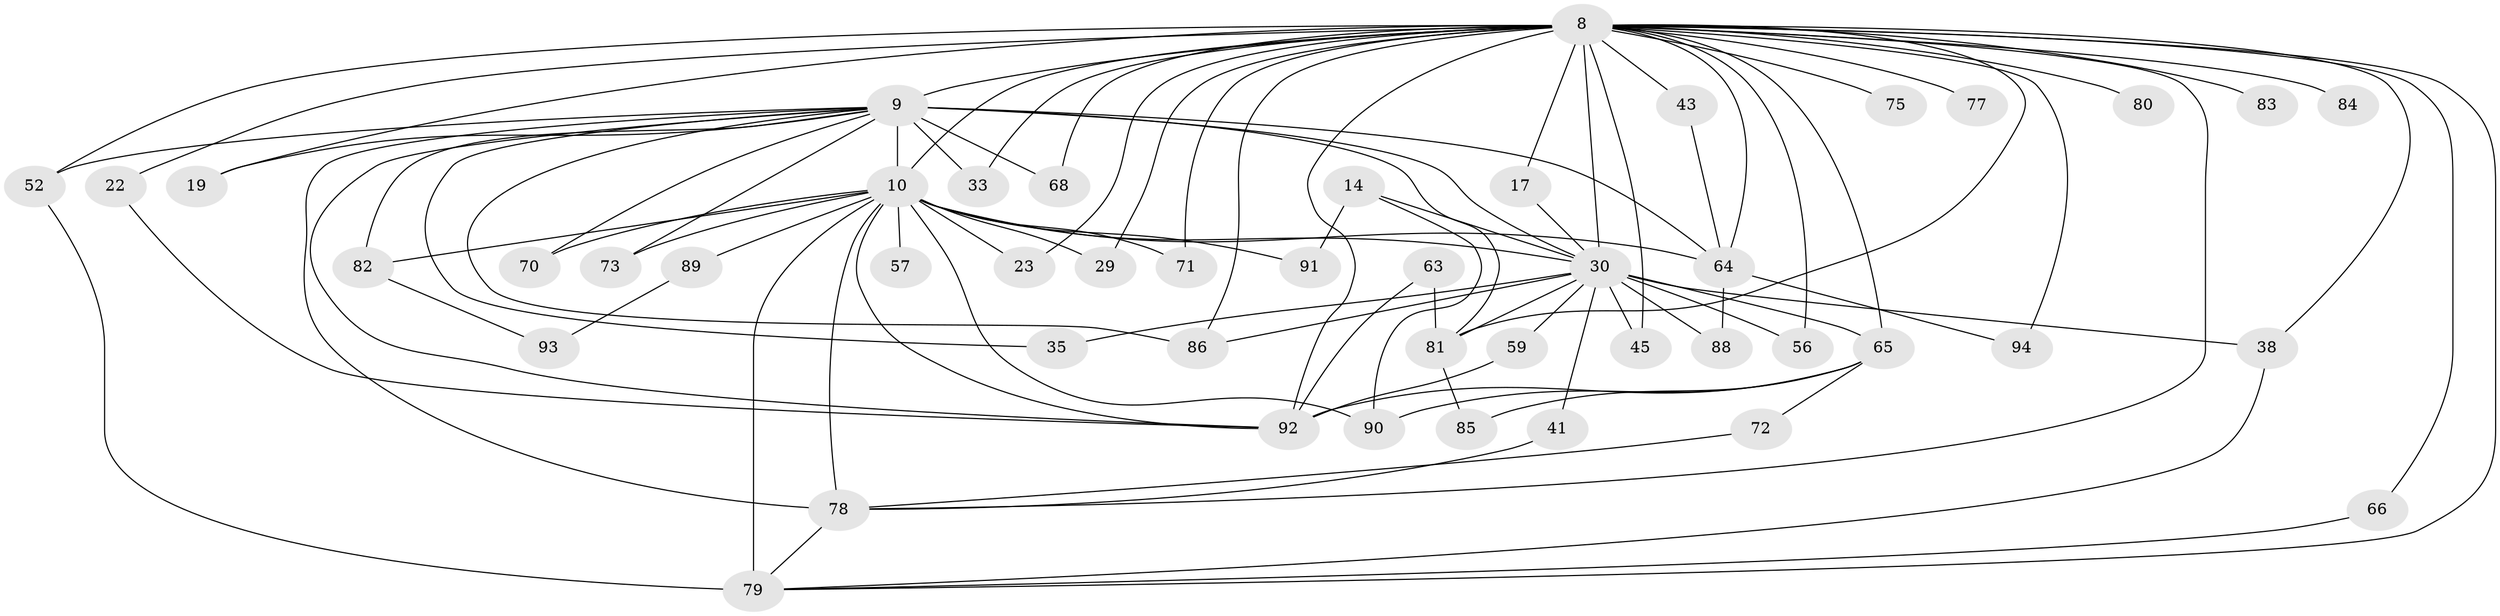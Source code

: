// original degree distribution, {32: 0.010638297872340425, 17: 0.010638297872340425, 14: 0.010638297872340425, 19: 0.010638297872340425, 16: 0.02127659574468085, 22: 0.010638297872340425, 13: 0.010638297872340425, 25: 0.010638297872340425, 20: 0.010638297872340425, 9: 0.010638297872340425, 4: 0.07446808510638298, 5: 0.0425531914893617, 3: 0.2765957446808511, 2: 0.4787234042553192, 7: 0.010638297872340425}
// Generated by graph-tools (version 1.1) at 2025/46/03/09/25 04:46:16]
// undirected, 47 vertices, 94 edges
graph export_dot {
graph [start="1"]
  node [color=gray90,style=filled];
  8 [super="+1"];
  9 [super="+6"];
  10 [super="+2+7"];
  14;
  17;
  19;
  22;
  23;
  29;
  30 [super="+5"];
  33 [super="+16"];
  35;
  38;
  41;
  43 [super="+37"];
  45;
  52 [super="+27"];
  56;
  57;
  59 [super="+58"];
  63;
  64 [super="+50"];
  65 [super="+46+44"];
  66;
  68 [super="+21"];
  70 [super="+28"];
  71;
  72;
  73;
  75;
  77;
  78 [super="+62+74"];
  79 [super="+13+55"];
  80;
  81 [super="+39+69+61"];
  82 [super="+76"];
  83;
  84;
  85;
  86 [super="+54+67"];
  88;
  89;
  90 [super="+53"];
  91;
  92 [super="+49+51+40+87"];
  93;
  94;
  8 -- 9 [weight=4];
  8 -- 10 [weight=8];
  8 -- 23;
  8 -- 38;
  8 -- 43 [weight=2];
  8 -- 75 [weight=2];
  8 -- 77 [weight=2];
  8 -- 83 [weight=2];
  8 -- 84 [weight=2];
  8 -- 94;
  8 -- 66;
  8 -- 71;
  8 -- 80;
  8 -- 17;
  8 -- 19;
  8 -- 22;
  8 -- 29;
  8 -- 33;
  8 -- 45;
  8 -- 52;
  8 -- 56;
  8 -- 78 [weight=2];
  8 -- 68;
  8 -- 79;
  8 -- 81 [weight=2];
  8 -- 64;
  8 -- 92;
  8 -- 30 [weight=4];
  8 -- 65 [weight=3];
  8 -- 86;
  9 -- 10 [weight=8];
  9 -- 35;
  9 -- 64 [weight=2];
  9 -- 73;
  9 -- 78 [weight=3];
  9 -- 86 [weight=2];
  9 -- 68;
  9 -- 70 [weight=2];
  9 -- 19;
  9 -- 33 [weight=2];
  9 -- 82 [weight=2];
  9 -- 52;
  9 -- 81 [weight=3];
  9 -- 92 [weight=3];
  9 -- 30 [weight=4];
  10 -- 57 [weight=2];
  10 -- 71;
  10 -- 89 [weight=2];
  10 -- 82 [weight=2];
  10 -- 23;
  10 -- 70;
  10 -- 79 [weight=5];
  10 -- 73;
  10 -- 91;
  10 -- 29;
  10 -- 30 [weight=9];
  10 -- 92;
  10 -- 64 [weight=3];
  10 -- 90;
  10 -- 78;
  14 -- 90;
  14 -- 91;
  14 -- 30 [weight=2];
  17 -- 30;
  22 -- 92;
  30 -- 88;
  30 -- 35;
  30 -- 38;
  30 -- 41;
  30 -- 45;
  30 -- 56;
  30 -- 86;
  30 -- 59;
  30 -- 81;
  30 -- 65 [weight=3];
  38 -- 79;
  41 -- 78;
  43 -- 64;
  52 -- 79;
  59 -- 92;
  63 -- 92;
  63 -- 81;
  64 -- 94;
  64 -- 88;
  65 -- 85;
  65 -- 90;
  65 -- 72;
  65 -- 92 [weight=3];
  66 -- 79;
  72 -- 78;
  78 -- 79;
  81 -- 85;
  82 -- 93;
  89 -- 93;
}
